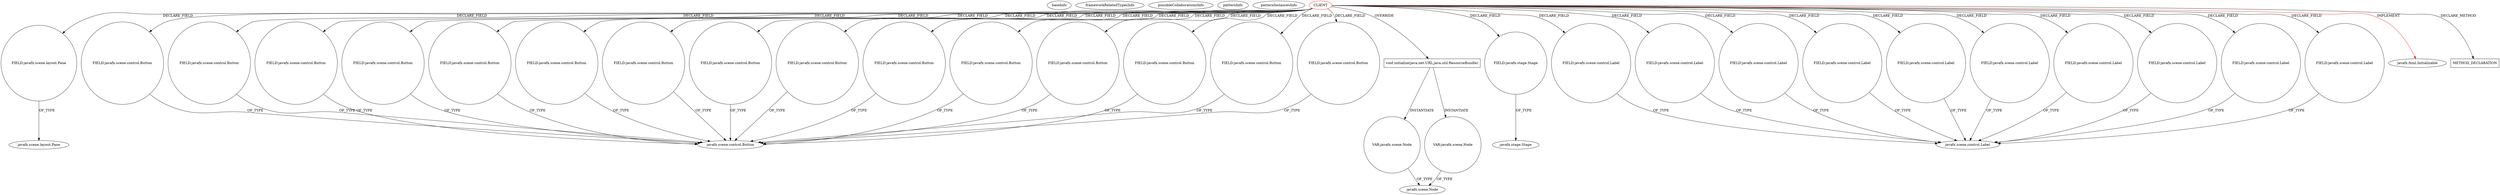 digraph {
baseInfo[graphId=1139,category="pattern",isAnonymous=false,possibleRelation=false]
frameworkRelatedTypesInfo[0="javafx.fxml.Initializable"]
possibleCollaborationsInfo[]
patternInfo[frequency=2.0,patternRootClient=0]
patternInstancesInfo[0="walker-clint-AIProj3~/walker-clint-AIProj3/AIProj3-master/src/application/GameBoardController.java~GameBoardController~4712",1="RomeoGolf-BC~/RomeoGolf-BC/BC-master/src/romeogolf/bc/MainController.java~MainController~1142"]
58[label="FIELD:javafx.scene.layout.Pane",vertexType="FIELD_DECLARATION",isFrameworkType=false,shape=circle]
0[label="CLIENT",vertexType="ROOT_CLIENT_CLASS_DECLARATION",isFrameworkType=false,color=red]
8[label="FIELD:javafx.scene.control.Button",vertexType="FIELD_DECLARATION",isFrameworkType=false,shape=circle]
26[label="FIELD:javafx.scene.control.Button",vertexType="FIELD_DECLARATION",isFrameworkType=false,shape=circle]
16[label="FIELD:javafx.scene.control.Button",vertexType="FIELD_DECLARATION",isFrameworkType=false,shape=circle]
18[label="FIELD:javafx.scene.control.Button",vertexType="FIELD_DECLARATION",isFrameworkType=false,shape=circle]
30[label="FIELD:javafx.scene.control.Button",vertexType="FIELD_DECLARATION",isFrameworkType=false,shape=circle]
6[label="FIELD:javafx.scene.control.Button",vertexType="FIELD_DECLARATION",isFrameworkType=false,shape=circle]
24[label="FIELD:javafx.scene.control.Button",vertexType="FIELD_DECLARATION",isFrameworkType=false,shape=circle]
14[label="FIELD:javafx.scene.control.Button",vertexType="FIELD_DECLARATION",isFrameworkType=false,shape=circle]
12[label="FIELD:javafx.scene.control.Button",vertexType="FIELD_DECLARATION",isFrameworkType=false,shape=circle]
10[label="FIELD:javafx.scene.control.Button",vertexType="FIELD_DECLARATION",isFrameworkType=false,shape=circle]
32[label="FIELD:javafx.scene.control.Button",vertexType="FIELD_DECLARATION",isFrameworkType=false,shape=circle]
28[label="FIELD:javafx.scene.control.Button",vertexType="FIELD_DECLARATION",isFrameworkType=false,shape=circle]
22[label="FIELD:javafx.scene.control.Button",vertexType="FIELD_DECLARATION",isFrameworkType=false,shape=circle]
34[label="FIELD:javafx.scene.control.Button",vertexType="FIELD_DECLARATION",isFrameworkType=false,shape=circle]
20[label="FIELD:javafx.scene.control.Button",vertexType="FIELD_DECLARATION",isFrameworkType=false,shape=circle]
90[label="void initialize(java.net.URL,java.util.ResourceBundle)",vertexType="OVERRIDING_METHOD_DECLARATION",isFrameworkType=false,shape=box]
76[label="FIELD:javafx.stage.Stage",vertexType="FIELD_DECLARATION",isFrameworkType=false,shape=circle]
56[label="FIELD:javafx.scene.control.Label",vertexType="FIELD_DECLARATION",isFrameworkType=false,shape=circle]
37[label="javafx.scene.control.Label",vertexType="FRAMEWORK_CLASS_TYPE",isFrameworkType=false]
54[label="FIELD:javafx.scene.control.Label",vertexType="FIELD_DECLARATION",isFrameworkType=false,shape=circle]
44[label="FIELD:javafx.scene.control.Label",vertexType="FIELD_DECLARATION",isFrameworkType=false,shape=circle]
46[label="FIELD:javafx.scene.control.Label",vertexType="FIELD_DECLARATION",isFrameworkType=false,shape=circle]
38[label="FIELD:javafx.scene.control.Label",vertexType="FIELD_DECLARATION",isFrameworkType=false,shape=circle]
40[label="FIELD:javafx.scene.control.Label",vertexType="FIELD_DECLARATION",isFrameworkType=false,shape=circle]
36[label="FIELD:javafx.scene.control.Label",vertexType="FIELD_DECLARATION",isFrameworkType=false,shape=circle]
50[label="FIELD:javafx.scene.control.Label",vertexType="FIELD_DECLARATION",isFrameworkType=false,shape=circle]
42[label="FIELD:javafx.scene.control.Label",vertexType="FIELD_DECLARATION",isFrameworkType=false,shape=circle]
48[label="FIELD:javafx.scene.control.Label",vertexType="FIELD_DECLARATION",isFrameworkType=false,shape=circle]
7[label="javafx.scene.control.Button",vertexType="FRAMEWORK_CLASS_TYPE",isFrameworkType=false]
136[label="VAR:javafx.scene.Node",vertexType="VARIABLE_EXPRESION",isFrameworkType=false,shape=circle]
121[label="javafx.scene.Node",vertexType="FRAMEWORK_CLASS_TYPE",isFrameworkType=false]
139[label="VAR:javafx.scene.Node",vertexType="VARIABLE_EXPRESION",isFrameworkType=false,shape=circle]
59[label="javafx.scene.layout.Pane",vertexType="FRAMEWORK_CLASS_TYPE",isFrameworkType=false]
1[label="javafx.fxml.Initializable",vertexType="FRAMEWORK_INTERFACE_TYPE",isFrameworkType=false]
75[label="javafx.stage.Stage",vertexType="FRAMEWORK_CLASS_TYPE",isFrameworkType=false]
559[label="METHOD_DECLARATION",vertexType="CLIENT_METHOD_DECLARATION",isFrameworkType=false,shape=box]
0->28[label="DECLARE_FIELD"]
0->8[label="DECLARE_FIELD"]
136->121[label="OF_TYPE"]
0->42[label="DECLARE_FIELD"]
20->7[label="OF_TYPE"]
0->12[label="DECLARE_FIELD"]
0->50[label="DECLARE_FIELD"]
0->34[label="DECLARE_FIELD"]
0->58[label="DECLARE_FIELD"]
0->14[label="DECLARE_FIELD"]
0->30[label="DECLARE_FIELD"]
44->37[label="OF_TYPE"]
0->18[label="DECLARE_FIELD"]
0->16[label="DECLARE_FIELD"]
40->37[label="OF_TYPE"]
30->7[label="OF_TYPE"]
14->7[label="OF_TYPE"]
0->48[label="DECLARE_FIELD"]
0->559[label="DECLARE_METHOD"]
54->37[label="OF_TYPE"]
0->38[label="DECLARE_FIELD"]
50->37[label="OF_TYPE"]
0->32[label="DECLARE_FIELD"]
0->54[label="DECLARE_FIELD"]
38->37[label="OF_TYPE"]
0->10[label="DECLARE_FIELD"]
0->76[label="DECLARE_FIELD"]
139->121[label="OF_TYPE"]
22->7[label="OF_TYPE"]
18->7[label="OF_TYPE"]
36->37[label="OF_TYPE"]
42->37[label="OF_TYPE"]
0->40[label="DECLARE_FIELD"]
6->7[label="OF_TYPE"]
0->56[label="DECLARE_FIELD"]
26->7[label="OF_TYPE"]
46->37[label="OF_TYPE"]
34->7[label="OF_TYPE"]
0->22[label="DECLARE_FIELD"]
0->44[label="DECLARE_FIELD"]
76->75[label="OF_TYPE"]
0->26[label="DECLARE_FIELD"]
28->7[label="OF_TYPE"]
0->46[label="DECLARE_FIELD"]
8->7[label="OF_TYPE"]
90->136[label="INSTANTIATE"]
0->90[label="OVERRIDE"]
0->24[label="DECLARE_FIELD"]
0->36[label="DECLARE_FIELD"]
0->6[label="DECLARE_FIELD"]
12->7[label="OF_TYPE"]
56->37[label="OF_TYPE"]
24->7[label="OF_TYPE"]
90->139[label="INSTANTIATE"]
48->37[label="OF_TYPE"]
0->1[label="IMPLEMENT",color=red]
0->20[label="DECLARE_FIELD"]
10->7[label="OF_TYPE"]
16->7[label="OF_TYPE"]
32->7[label="OF_TYPE"]
58->59[label="OF_TYPE"]
}
